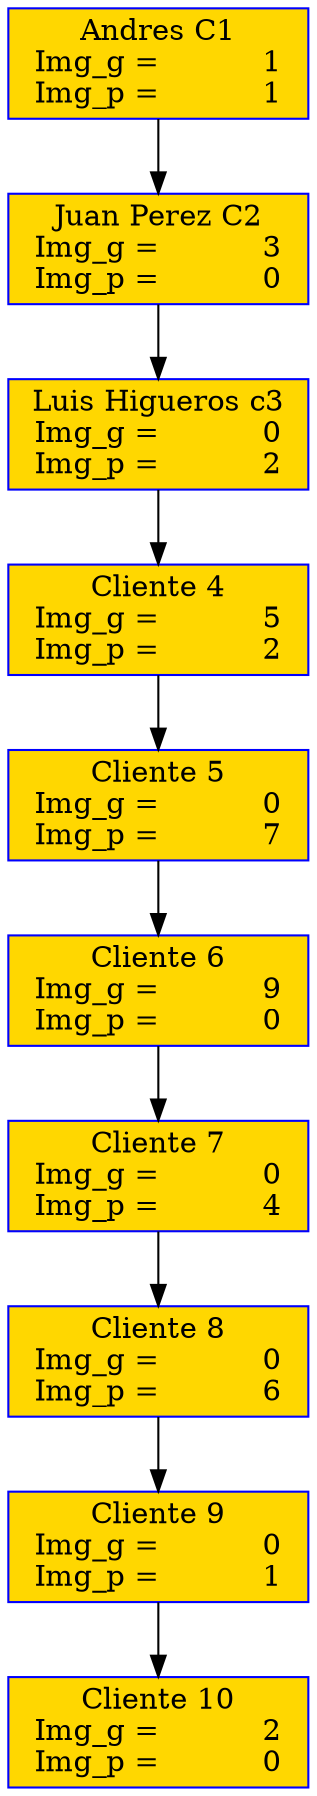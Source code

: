  digraph Cola_recepcion {
     node [shape=box, style=filled, color=blue, fillcolor=gold];
     "Node           1 " [label="Andres C1\n Img_g =           1 \n Img_p =           1 "];
     "Node           1 " -> "Node           2 ";
     "Node           2 " [label="Juan Perez C2\n Img_g =           3 \n Img_p =           0 "];
     "Node           2 " -> "Node           3 ";
     "Node           3 " [label="Luis Higueros c3\n Img_g =           0 \n Img_p =           2 "];
     "Node           3 " -> "Node           4 ";
     "Node           4 " [label="Cliente 4\n Img_g =           5 \n Img_p =           2 "];
     "Node           4 " -> "Node           5 ";
     "Node           5 " [label="Cliente 5\n Img_g =           0 \n Img_p =           7 "];
     "Node           5 " -> "Node           6 ";
     "Node           6 " [label="Cliente 6\n Img_g =           9 \n Img_p =           0 "];
     "Node           6 " -> "Node           7 ";
     "Node           7 " [label="Cliente 7\n Img_g =           0 \n Img_p =           4 "];
     "Node           7 " -> "Node           8 ";
     "Node           8 " [label="Cliente 8\n Img_g =           0 \n Img_p =           6 "];
     "Node           8 " -> "Node           9 ";
     "Node           9 " [label="Cliente 9\n Img_g =           0 \n Img_p =           1 "];
     "Node           9 " -> "Node          10 ";
     "Node          10 " [label="Cliente 10\n Img_g =           2 \n Img_p =           0 "];
 }
